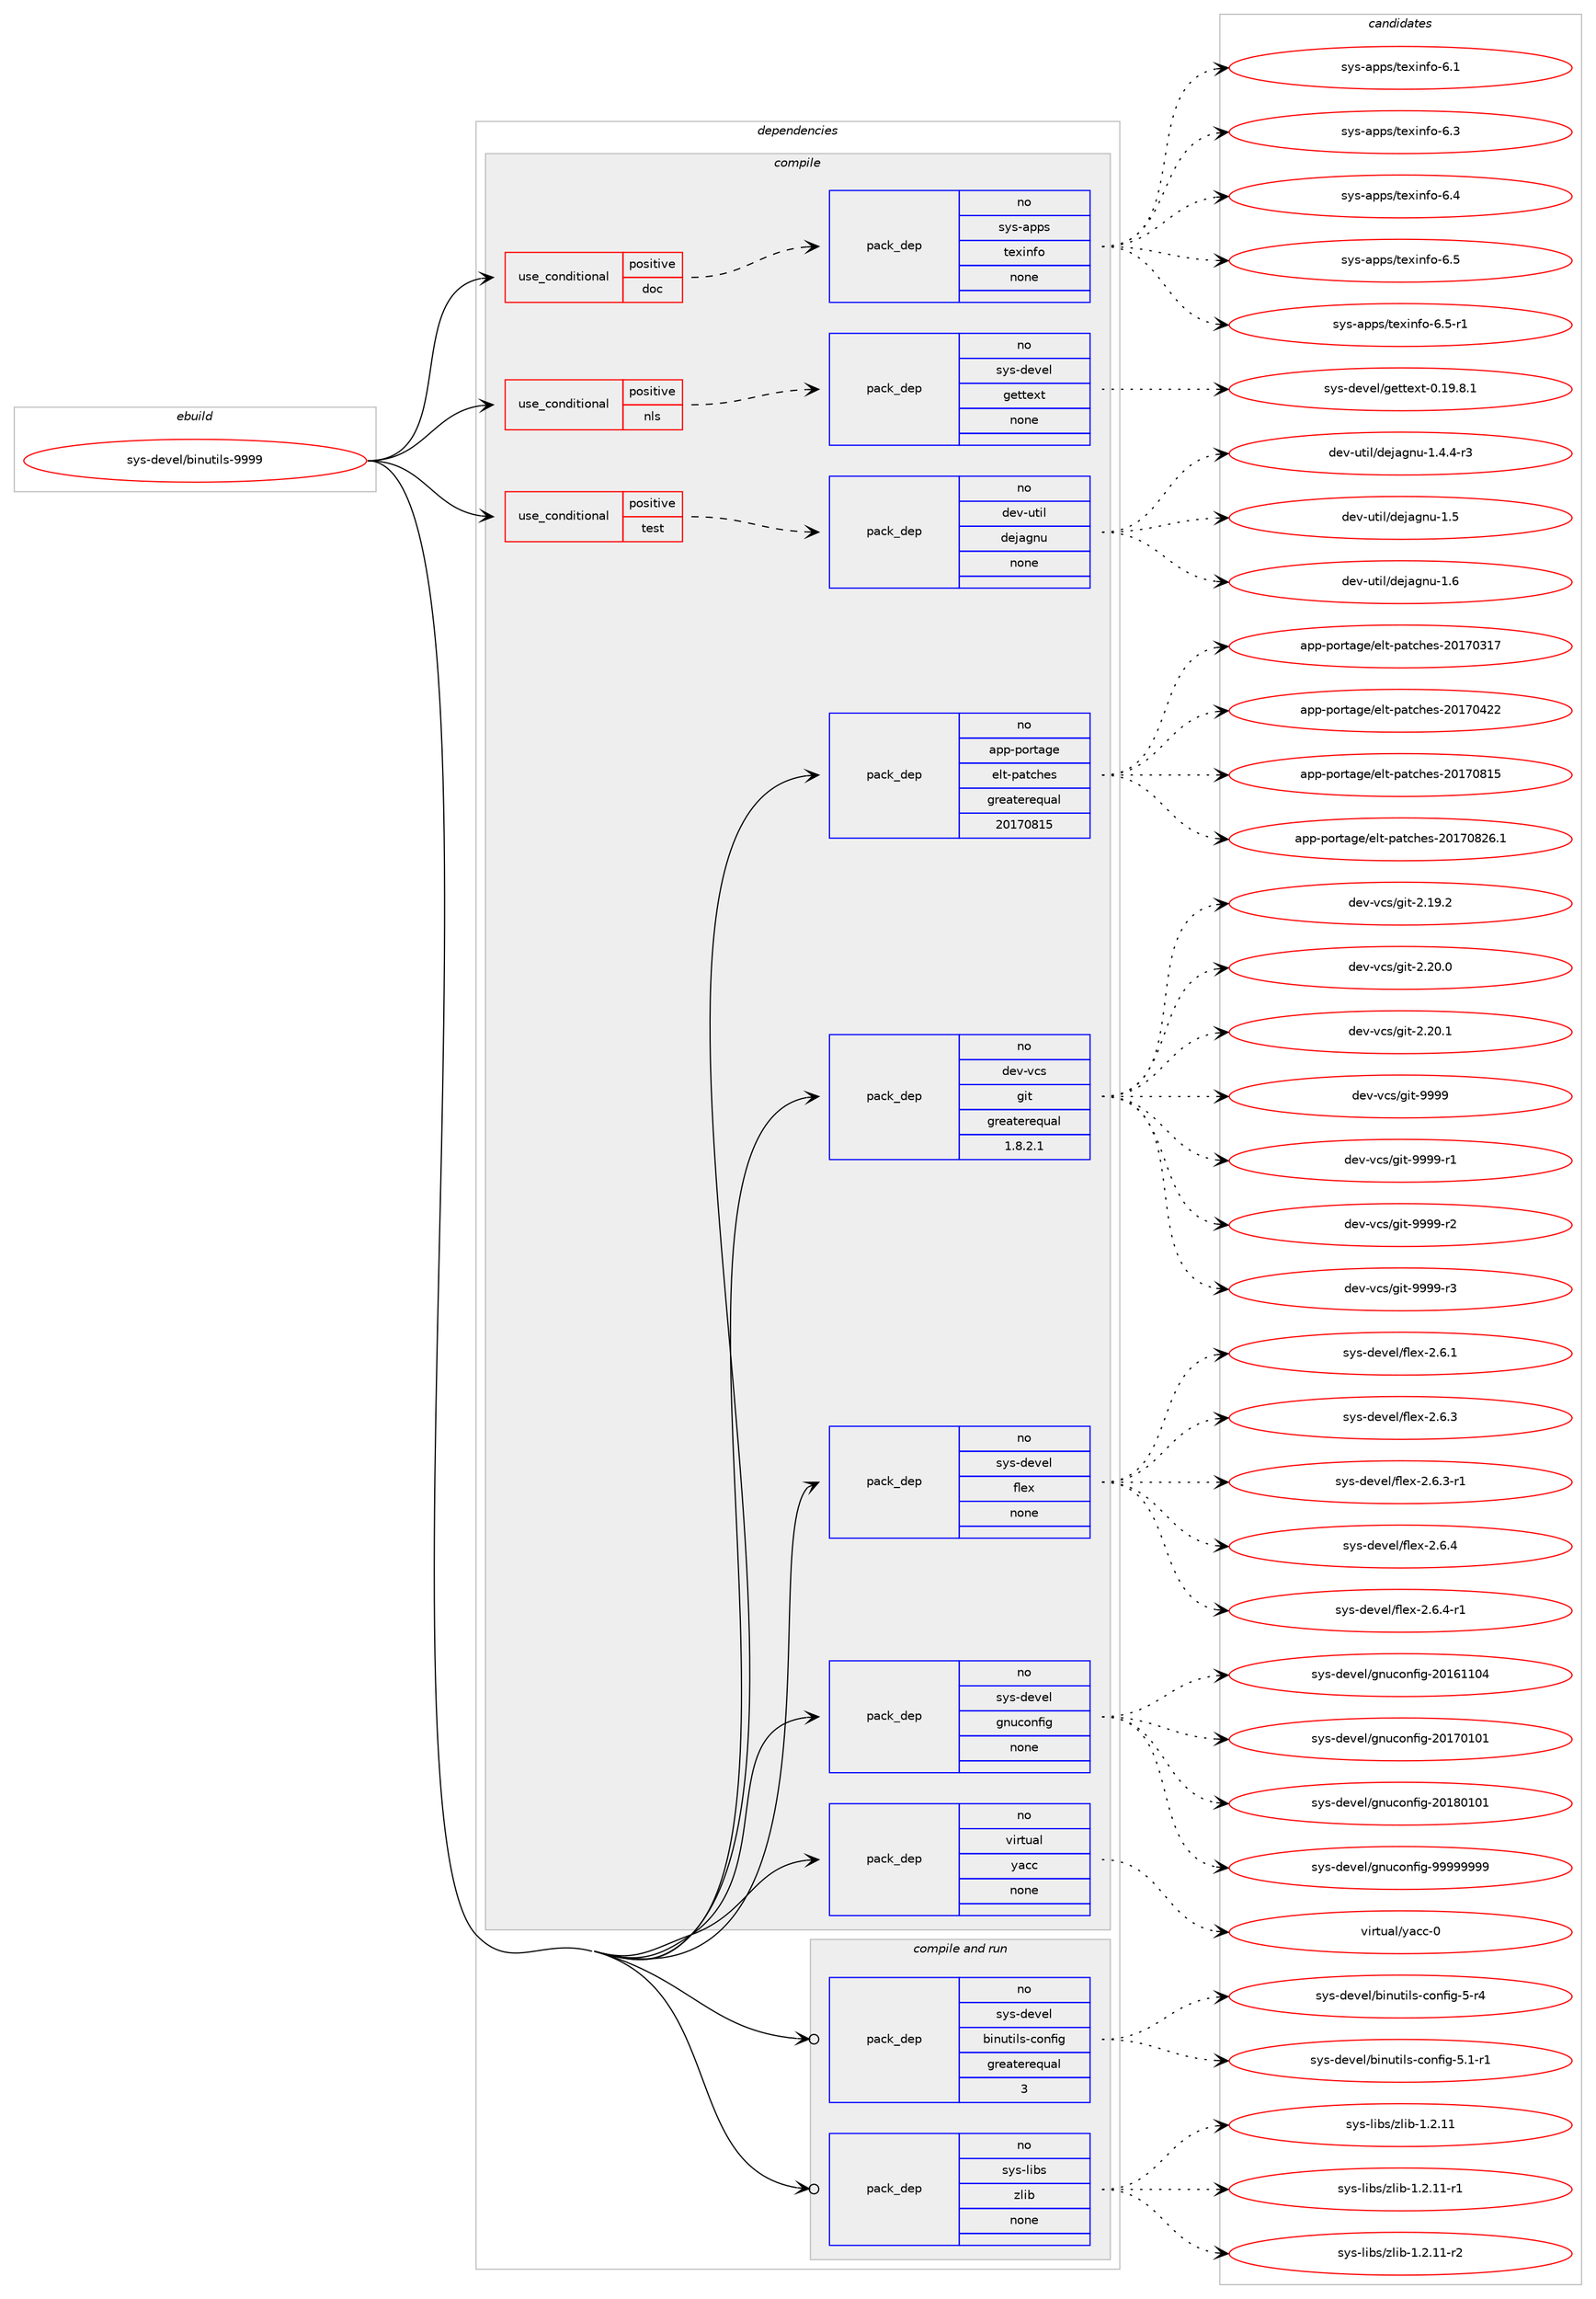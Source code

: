 digraph prolog {

# *************
# Graph options
# *************

newrank=true;
concentrate=true;
compound=true;
graph [rankdir=LR,fontname=Helvetica,fontsize=10,ranksep=1.5];#, ranksep=2.5, nodesep=0.2];
edge  [arrowhead=vee];
node  [fontname=Helvetica,fontsize=10];

# **********
# The ebuild
# **********

subgraph cluster_leftcol {
color=gray;
rank=same;
label=<<i>ebuild</i>>;
id [label="sys-devel/binutils-9999", color=red, width=4, href="../sys-devel/binutils-9999.svg"];
}

# ****************
# The dependencies
# ****************

subgraph cluster_midcol {
color=gray;
label=<<i>dependencies</i>>;
subgraph cluster_compile {
fillcolor="#eeeeee";
style=filled;
label=<<i>compile</i>>;
subgraph cond1005 {
dependency6512 [label=<<TABLE BORDER="0" CELLBORDER="1" CELLSPACING="0" CELLPADDING="4"><TR><TD ROWSPAN="3" CELLPADDING="10">use_conditional</TD></TR><TR><TD>positive</TD></TR><TR><TD>doc</TD></TR></TABLE>>, shape=none, color=red];
subgraph pack5355 {
dependency6513 [label=<<TABLE BORDER="0" CELLBORDER="1" CELLSPACING="0" CELLPADDING="4" WIDTH="220"><TR><TD ROWSPAN="6" CELLPADDING="30">pack_dep</TD></TR><TR><TD WIDTH="110">no</TD></TR><TR><TD>sys-apps</TD></TR><TR><TD>texinfo</TD></TR><TR><TD>none</TD></TR><TR><TD></TD></TR></TABLE>>, shape=none, color=blue];
}
dependency6512:e -> dependency6513:w [weight=20,style="dashed",arrowhead="vee"];
}
id:e -> dependency6512:w [weight=20,style="solid",arrowhead="vee"];
subgraph cond1006 {
dependency6514 [label=<<TABLE BORDER="0" CELLBORDER="1" CELLSPACING="0" CELLPADDING="4"><TR><TD ROWSPAN="3" CELLPADDING="10">use_conditional</TD></TR><TR><TD>positive</TD></TR><TR><TD>nls</TD></TR></TABLE>>, shape=none, color=red];
subgraph pack5356 {
dependency6515 [label=<<TABLE BORDER="0" CELLBORDER="1" CELLSPACING="0" CELLPADDING="4" WIDTH="220"><TR><TD ROWSPAN="6" CELLPADDING="30">pack_dep</TD></TR><TR><TD WIDTH="110">no</TD></TR><TR><TD>sys-devel</TD></TR><TR><TD>gettext</TD></TR><TR><TD>none</TD></TR><TR><TD></TD></TR></TABLE>>, shape=none, color=blue];
}
dependency6514:e -> dependency6515:w [weight=20,style="dashed",arrowhead="vee"];
}
id:e -> dependency6514:w [weight=20,style="solid",arrowhead="vee"];
subgraph cond1007 {
dependency6516 [label=<<TABLE BORDER="0" CELLBORDER="1" CELLSPACING="0" CELLPADDING="4"><TR><TD ROWSPAN="3" CELLPADDING="10">use_conditional</TD></TR><TR><TD>positive</TD></TR><TR><TD>test</TD></TR></TABLE>>, shape=none, color=red];
subgraph pack5357 {
dependency6517 [label=<<TABLE BORDER="0" CELLBORDER="1" CELLSPACING="0" CELLPADDING="4" WIDTH="220"><TR><TD ROWSPAN="6" CELLPADDING="30">pack_dep</TD></TR><TR><TD WIDTH="110">no</TD></TR><TR><TD>dev-util</TD></TR><TR><TD>dejagnu</TD></TR><TR><TD>none</TD></TR><TR><TD></TD></TR></TABLE>>, shape=none, color=blue];
}
dependency6516:e -> dependency6517:w [weight=20,style="dashed",arrowhead="vee"];
}
id:e -> dependency6516:w [weight=20,style="solid",arrowhead="vee"];
subgraph pack5358 {
dependency6518 [label=<<TABLE BORDER="0" CELLBORDER="1" CELLSPACING="0" CELLPADDING="4" WIDTH="220"><TR><TD ROWSPAN="6" CELLPADDING="30">pack_dep</TD></TR><TR><TD WIDTH="110">no</TD></TR><TR><TD>app-portage</TD></TR><TR><TD>elt-patches</TD></TR><TR><TD>greaterequal</TD></TR><TR><TD>20170815</TD></TR></TABLE>>, shape=none, color=blue];
}
id:e -> dependency6518:w [weight=20,style="solid",arrowhead="vee"];
subgraph pack5359 {
dependency6519 [label=<<TABLE BORDER="0" CELLBORDER="1" CELLSPACING="0" CELLPADDING="4" WIDTH="220"><TR><TD ROWSPAN="6" CELLPADDING="30">pack_dep</TD></TR><TR><TD WIDTH="110">no</TD></TR><TR><TD>dev-vcs</TD></TR><TR><TD>git</TD></TR><TR><TD>greaterequal</TD></TR><TR><TD>1.8.2.1</TD></TR></TABLE>>, shape=none, color=blue];
}
id:e -> dependency6519:w [weight=20,style="solid",arrowhead="vee"];
subgraph pack5360 {
dependency6520 [label=<<TABLE BORDER="0" CELLBORDER="1" CELLSPACING="0" CELLPADDING="4" WIDTH="220"><TR><TD ROWSPAN="6" CELLPADDING="30">pack_dep</TD></TR><TR><TD WIDTH="110">no</TD></TR><TR><TD>sys-devel</TD></TR><TR><TD>flex</TD></TR><TR><TD>none</TD></TR><TR><TD></TD></TR></TABLE>>, shape=none, color=blue];
}
id:e -> dependency6520:w [weight=20,style="solid",arrowhead="vee"];
subgraph pack5361 {
dependency6521 [label=<<TABLE BORDER="0" CELLBORDER="1" CELLSPACING="0" CELLPADDING="4" WIDTH="220"><TR><TD ROWSPAN="6" CELLPADDING="30">pack_dep</TD></TR><TR><TD WIDTH="110">no</TD></TR><TR><TD>sys-devel</TD></TR><TR><TD>gnuconfig</TD></TR><TR><TD>none</TD></TR><TR><TD></TD></TR></TABLE>>, shape=none, color=blue];
}
id:e -> dependency6521:w [weight=20,style="solid",arrowhead="vee"];
subgraph pack5362 {
dependency6522 [label=<<TABLE BORDER="0" CELLBORDER="1" CELLSPACING="0" CELLPADDING="4" WIDTH="220"><TR><TD ROWSPAN="6" CELLPADDING="30">pack_dep</TD></TR><TR><TD WIDTH="110">no</TD></TR><TR><TD>virtual</TD></TR><TR><TD>yacc</TD></TR><TR><TD>none</TD></TR><TR><TD></TD></TR></TABLE>>, shape=none, color=blue];
}
id:e -> dependency6522:w [weight=20,style="solid",arrowhead="vee"];
}
subgraph cluster_compileandrun {
fillcolor="#eeeeee";
style=filled;
label=<<i>compile and run</i>>;
subgraph pack5363 {
dependency6523 [label=<<TABLE BORDER="0" CELLBORDER="1" CELLSPACING="0" CELLPADDING="4" WIDTH="220"><TR><TD ROWSPAN="6" CELLPADDING="30">pack_dep</TD></TR><TR><TD WIDTH="110">no</TD></TR><TR><TD>sys-devel</TD></TR><TR><TD>binutils-config</TD></TR><TR><TD>greaterequal</TD></TR><TR><TD>3</TD></TR></TABLE>>, shape=none, color=blue];
}
id:e -> dependency6523:w [weight=20,style="solid",arrowhead="odotvee"];
subgraph pack5364 {
dependency6524 [label=<<TABLE BORDER="0" CELLBORDER="1" CELLSPACING="0" CELLPADDING="4" WIDTH="220"><TR><TD ROWSPAN="6" CELLPADDING="30">pack_dep</TD></TR><TR><TD WIDTH="110">no</TD></TR><TR><TD>sys-libs</TD></TR><TR><TD>zlib</TD></TR><TR><TD>none</TD></TR><TR><TD></TD></TR></TABLE>>, shape=none, color=blue];
}
id:e -> dependency6524:w [weight=20,style="solid",arrowhead="odotvee"];
}
subgraph cluster_run {
fillcolor="#eeeeee";
style=filled;
label=<<i>run</i>>;
}
}

# **************
# The candidates
# **************

subgraph cluster_choices {
rank=same;
color=gray;
label=<<i>candidates</i>>;

subgraph choice5355 {
color=black;
nodesep=1;
choice11512111545971121121154711610112010511010211145544649 [label="sys-apps/texinfo-6.1", color=red, width=4,href="../sys-apps/texinfo-6.1.svg"];
choice11512111545971121121154711610112010511010211145544651 [label="sys-apps/texinfo-6.3", color=red, width=4,href="../sys-apps/texinfo-6.3.svg"];
choice11512111545971121121154711610112010511010211145544652 [label="sys-apps/texinfo-6.4", color=red, width=4,href="../sys-apps/texinfo-6.4.svg"];
choice11512111545971121121154711610112010511010211145544653 [label="sys-apps/texinfo-6.5", color=red, width=4,href="../sys-apps/texinfo-6.5.svg"];
choice115121115459711211211547116101120105110102111455446534511449 [label="sys-apps/texinfo-6.5-r1", color=red, width=4,href="../sys-apps/texinfo-6.5-r1.svg"];
dependency6513:e -> choice11512111545971121121154711610112010511010211145544649:w [style=dotted,weight="100"];
dependency6513:e -> choice11512111545971121121154711610112010511010211145544651:w [style=dotted,weight="100"];
dependency6513:e -> choice11512111545971121121154711610112010511010211145544652:w [style=dotted,weight="100"];
dependency6513:e -> choice11512111545971121121154711610112010511010211145544653:w [style=dotted,weight="100"];
dependency6513:e -> choice115121115459711211211547116101120105110102111455446534511449:w [style=dotted,weight="100"];
}
subgraph choice5356 {
color=black;
nodesep=1;
choice1151211154510010111810110847103101116116101120116454846495746564649 [label="sys-devel/gettext-0.19.8.1", color=red, width=4,href="../sys-devel/gettext-0.19.8.1.svg"];
dependency6515:e -> choice1151211154510010111810110847103101116116101120116454846495746564649:w [style=dotted,weight="100"];
}
subgraph choice5357 {
color=black;
nodesep=1;
choice1001011184511711610510847100101106971031101174549465246524511451 [label="dev-util/dejagnu-1.4.4-r3", color=red, width=4,href="../dev-util/dejagnu-1.4.4-r3.svg"];
choice10010111845117116105108471001011069710311011745494653 [label="dev-util/dejagnu-1.5", color=red, width=4,href="../dev-util/dejagnu-1.5.svg"];
choice10010111845117116105108471001011069710311011745494654 [label="dev-util/dejagnu-1.6", color=red, width=4,href="../dev-util/dejagnu-1.6.svg"];
dependency6517:e -> choice1001011184511711610510847100101106971031101174549465246524511451:w [style=dotted,weight="100"];
dependency6517:e -> choice10010111845117116105108471001011069710311011745494653:w [style=dotted,weight="100"];
dependency6517:e -> choice10010111845117116105108471001011069710311011745494654:w [style=dotted,weight="100"];
}
subgraph choice5358 {
color=black;
nodesep=1;
choice97112112451121111141169710310147101108116451129711699104101115455048495548514955 [label="app-portage/elt-patches-20170317", color=red, width=4,href="../app-portage/elt-patches-20170317.svg"];
choice97112112451121111141169710310147101108116451129711699104101115455048495548525050 [label="app-portage/elt-patches-20170422", color=red, width=4,href="../app-portage/elt-patches-20170422.svg"];
choice97112112451121111141169710310147101108116451129711699104101115455048495548564953 [label="app-portage/elt-patches-20170815", color=red, width=4,href="../app-portage/elt-patches-20170815.svg"];
choice971121124511211111411697103101471011081164511297116991041011154550484955485650544649 [label="app-portage/elt-patches-20170826.1", color=red, width=4,href="../app-portage/elt-patches-20170826.1.svg"];
dependency6518:e -> choice97112112451121111141169710310147101108116451129711699104101115455048495548514955:w [style=dotted,weight="100"];
dependency6518:e -> choice97112112451121111141169710310147101108116451129711699104101115455048495548525050:w [style=dotted,weight="100"];
dependency6518:e -> choice97112112451121111141169710310147101108116451129711699104101115455048495548564953:w [style=dotted,weight="100"];
dependency6518:e -> choice971121124511211111411697103101471011081164511297116991041011154550484955485650544649:w [style=dotted,weight="100"];
}
subgraph choice5359 {
color=black;
nodesep=1;
choice10010111845118991154710310511645504649574650 [label="dev-vcs/git-2.19.2", color=red, width=4,href="../dev-vcs/git-2.19.2.svg"];
choice10010111845118991154710310511645504650484648 [label="dev-vcs/git-2.20.0", color=red, width=4,href="../dev-vcs/git-2.20.0.svg"];
choice10010111845118991154710310511645504650484649 [label="dev-vcs/git-2.20.1", color=red, width=4,href="../dev-vcs/git-2.20.1.svg"];
choice1001011184511899115471031051164557575757 [label="dev-vcs/git-9999", color=red, width=4,href="../dev-vcs/git-9999.svg"];
choice10010111845118991154710310511645575757574511449 [label="dev-vcs/git-9999-r1", color=red, width=4,href="../dev-vcs/git-9999-r1.svg"];
choice10010111845118991154710310511645575757574511450 [label="dev-vcs/git-9999-r2", color=red, width=4,href="../dev-vcs/git-9999-r2.svg"];
choice10010111845118991154710310511645575757574511451 [label="dev-vcs/git-9999-r3", color=red, width=4,href="../dev-vcs/git-9999-r3.svg"];
dependency6519:e -> choice10010111845118991154710310511645504649574650:w [style=dotted,weight="100"];
dependency6519:e -> choice10010111845118991154710310511645504650484648:w [style=dotted,weight="100"];
dependency6519:e -> choice10010111845118991154710310511645504650484649:w [style=dotted,weight="100"];
dependency6519:e -> choice1001011184511899115471031051164557575757:w [style=dotted,weight="100"];
dependency6519:e -> choice10010111845118991154710310511645575757574511449:w [style=dotted,weight="100"];
dependency6519:e -> choice10010111845118991154710310511645575757574511450:w [style=dotted,weight="100"];
dependency6519:e -> choice10010111845118991154710310511645575757574511451:w [style=dotted,weight="100"];
}
subgraph choice5360 {
color=black;
nodesep=1;
choice1151211154510010111810110847102108101120455046544649 [label="sys-devel/flex-2.6.1", color=red, width=4,href="../sys-devel/flex-2.6.1.svg"];
choice1151211154510010111810110847102108101120455046544651 [label="sys-devel/flex-2.6.3", color=red, width=4,href="../sys-devel/flex-2.6.3.svg"];
choice11512111545100101118101108471021081011204550465446514511449 [label="sys-devel/flex-2.6.3-r1", color=red, width=4,href="../sys-devel/flex-2.6.3-r1.svg"];
choice1151211154510010111810110847102108101120455046544652 [label="sys-devel/flex-2.6.4", color=red, width=4,href="../sys-devel/flex-2.6.4.svg"];
choice11512111545100101118101108471021081011204550465446524511449 [label="sys-devel/flex-2.6.4-r1", color=red, width=4,href="../sys-devel/flex-2.6.4-r1.svg"];
dependency6520:e -> choice1151211154510010111810110847102108101120455046544649:w [style=dotted,weight="100"];
dependency6520:e -> choice1151211154510010111810110847102108101120455046544651:w [style=dotted,weight="100"];
dependency6520:e -> choice11512111545100101118101108471021081011204550465446514511449:w [style=dotted,weight="100"];
dependency6520:e -> choice1151211154510010111810110847102108101120455046544652:w [style=dotted,weight="100"];
dependency6520:e -> choice11512111545100101118101108471021081011204550465446524511449:w [style=dotted,weight="100"];
}
subgraph choice5361 {
color=black;
nodesep=1;
choice115121115451001011181011084710311011799111110102105103455048495449494852 [label="sys-devel/gnuconfig-20161104", color=red, width=4,href="../sys-devel/gnuconfig-20161104.svg"];
choice115121115451001011181011084710311011799111110102105103455048495548494849 [label="sys-devel/gnuconfig-20170101", color=red, width=4,href="../sys-devel/gnuconfig-20170101.svg"];
choice115121115451001011181011084710311011799111110102105103455048495648494849 [label="sys-devel/gnuconfig-20180101", color=red, width=4,href="../sys-devel/gnuconfig-20180101.svg"];
choice115121115451001011181011084710311011799111110102105103455757575757575757 [label="sys-devel/gnuconfig-99999999", color=red, width=4,href="../sys-devel/gnuconfig-99999999.svg"];
dependency6521:e -> choice115121115451001011181011084710311011799111110102105103455048495449494852:w [style=dotted,weight="100"];
dependency6521:e -> choice115121115451001011181011084710311011799111110102105103455048495548494849:w [style=dotted,weight="100"];
dependency6521:e -> choice115121115451001011181011084710311011799111110102105103455048495648494849:w [style=dotted,weight="100"];
dependency6521:e -> choice115121115451001011181011084710311011799111110102105103455757575757575757:w [style=dotted,weight="100"];
}
subgraph choice5362 {
color=black;
nodesep=1;
choice11810511411611797108471219799994548 [label="virtual/yacc-0", color=red, width=4,href="../virtual/yacc-0.svg"];
dependency6522:e -> choice11810511411611797108471219799994548:w [style=dotted,weight="100"];
}
subgraph choice5363 {
color=black;
nodesep=1;
choice115121115451001011181011084798105110117116105108115459911111010210510345534511452 [label="sys-devel/binutils-config-5-r4", color=red, width=4,href="../sys-devel/binutils-config-5-r4.svg"];
choice1151211154510010111810110847981051101171161051081154599111110102105103455346494511449 [label="sys-devel/binutils-config-5.1-r1", color=red, width=4,href="../sys-devel/binutils-config-5.1-r1.svg"];
dependency6523:e -> choice115121115451001011181011084798105110117116105108115459911111010210510345534511452:w [style=dotted,weight="100"];
dependency6523:e -> choice1151211154510010111810110847981051101171161051081154599111110102105103455346494511449:w [style=dotted,weight="100"];
}
subgraph choice5364 {
color=black;
nodesep=1;
choice1151211154510810598115471221081059845494650464949 [label="sys-libs/zlib-1.2.11", color=red, width=4,href="../sys-libs/zlib-1.2.11.svg"];
choice11512111545108105981154712210810598454946504649494511449 [label="sys-libs/zlib-1.2.11-r1", color=red, width=4,href="../sys-libs/zlib-1.2.11-r1.svg"];
choice11512111545108105981154712210810598454946504649494511450 [label="sys-libs/zlib-1.2.11-r2", color=red, width=4,href="../sys-libs/zlib-1.2.11-r2.svg"];
dependency6524:e -> choice1151211154510810598115471221081059845494650464949:w [style=dotted,weight="100"];
dependency6524:e -> choice11512111545108105981154712210810598454946504649494511449:w [style=dotted,weight="100"];
dependency6524:e -> choice11512111545108105981154712210810598454946504649494511450:w [style=dotted,weight="100"];
}
}

}

